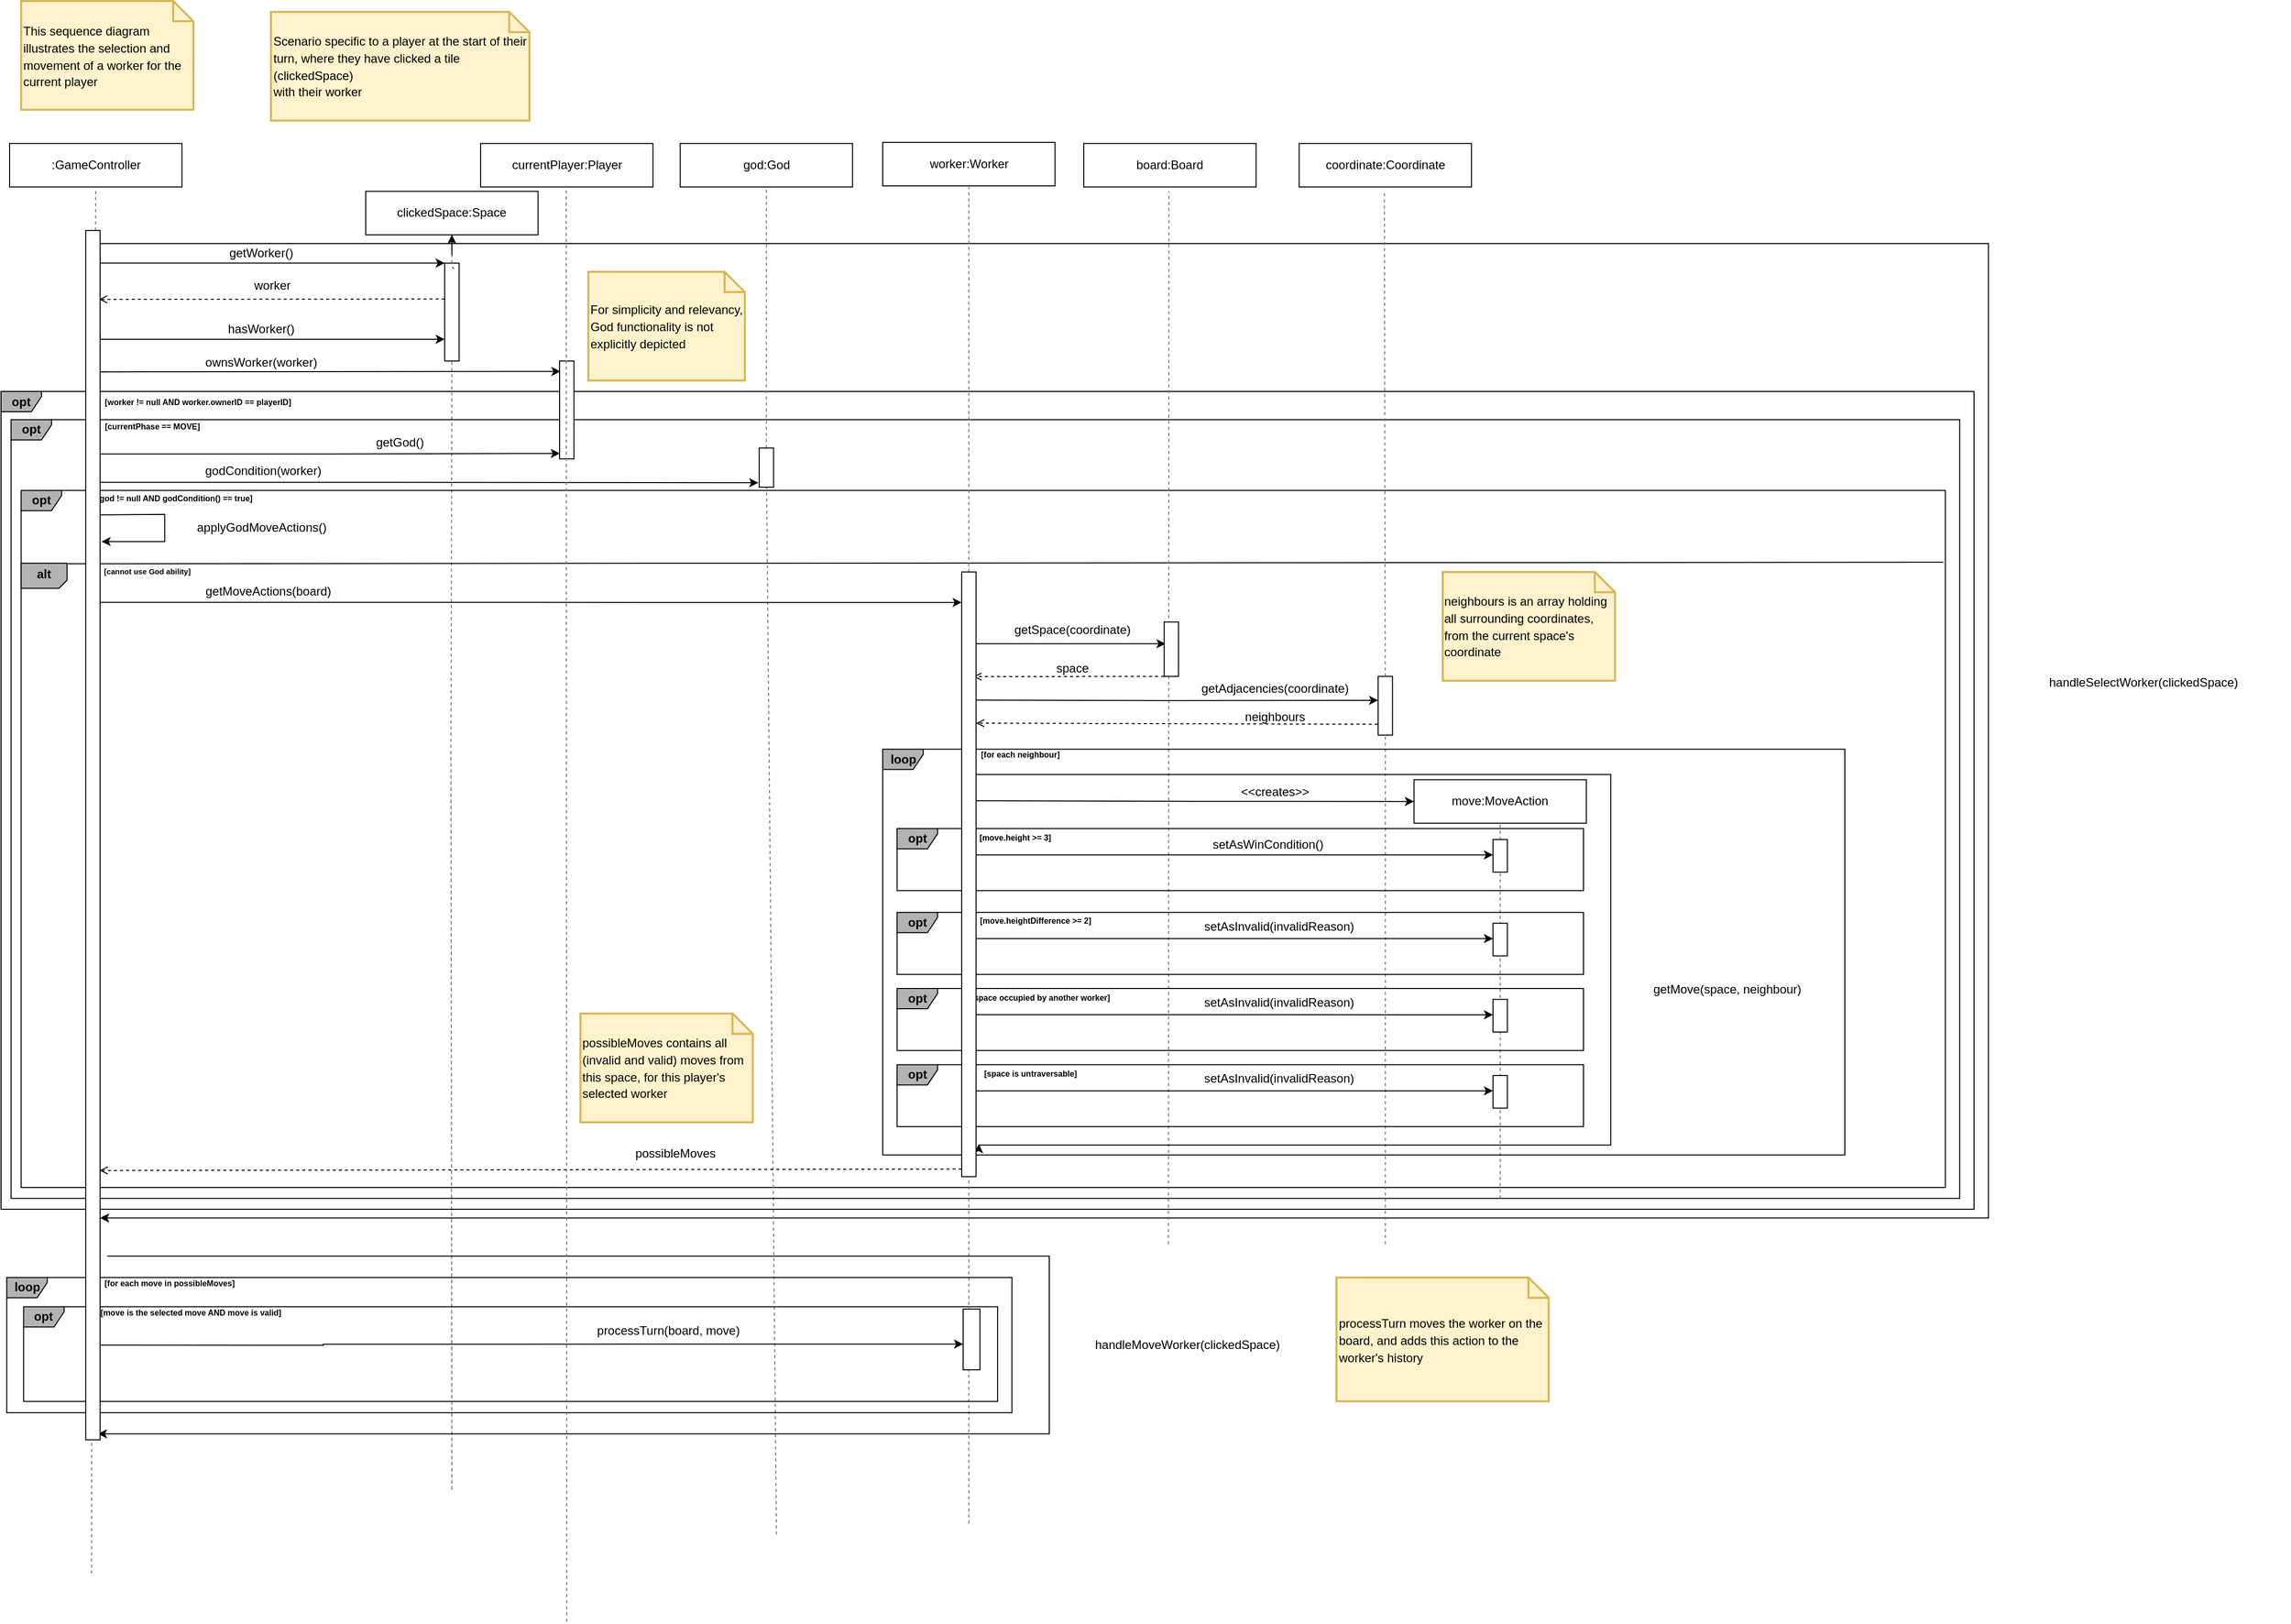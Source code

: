 <mxfile version="26.2.14">
  <diagram name="Page-1" id="LQspmAtrqlDGGT1_LGg3">
    <mxGraphModel dx="2135" dy="1095" grid="1" gridSize="10" guides="1" tooltips="1" connect="1" arrows="1" fold="1" page="1" pageScale="1" pageWidth="2336" pageHeight="1654" math="0" shadow="0">
      <root>
        <mxCell id="0" />
        <mxCell id="1" parent="0" />
        <mxCell id="xt8Yr7XngZ3-LzzTe2ba-19" value="" style="group" vertex="1" connectable="0" parent="1">
          <mxGeometry x="10" y="10" width="2260" height="1600" as="geometry" />
        </mxCell>
        <mxCell id="xt8Yr7XngZ3-LzzTe2ba-1" value="" style="endArrow=none;dashed=1;html=1;rounded=0;entryX=0.5;entryY=1;entryDx=0;entryDy=0;strokeColor=#747474;" edge="1" parent="xt8Yr7XngZ3-LzzTe2ba-19">
          <mxGeometry x="-0.099" width="50" height="50" relative="1" as="geometry">
            <mxPoint x="89.322" y="1552.752" as="sourcePoint" />
            <mxPoint x="90.272" y="1167.248" as="targetPoint" />
            <Array as="points" />
            <mxPoint as="offset" />
          </mxGeometry>
        </mxCell>
        <mxCell id="UcwDaBJQspHg-VW0zMjW-11" value="" style="rounded=0;whiteSpace=wrap;html=1;" parent="xt8Yr7XngZ3-LzzTe2ba-19" vertex="1">
          <mxGeometry x="438.105" y="258.792" width="14.178" height="96.644" as="geometry" />
        </mxCell>
        <mxCell id="UcwDaBJQspHg-VW0zMjW-1" value="&lt;span style=&quot;color: rgb(0, 0, 0); font-size: 12px;&quot;&gt;This sequence diagram illustrates the selection and movement of a worker for the current player&lt;/span&gt;" style="shape=note;strokeWidth=2;fontSize=14;size=20;whiteSpace=wrap;html=1;fillColor=#fff2cc;strokeColor=#d6b656;fontColor=#666600;align=left;" parent="xt8Yr7XngZ3-LzzTe2ba-19" vertex="1">
          <mxGeometry x="19.849" width="170.138" height="107.383" as="geometry" />
        </mxCell>
        <mxCell id="UcwDaBJQspHg-VW0zMjW-2" value=":GameController" style="rounded=0;whiteSpace=wrap;html=1;" parent="xt8Yr7XngZ3-LzzTe2ba-19" vertex="1">
          <mxGeometry x="8.507" y="140.671" width="170.138" height="42.953" as="geometry" />
        </mxCell>
        <mxCell id="UcwDaBJQspHg-VW0zMjW-3" value="`" style="endArrow=none;dashed=1;html=1;rounded=0;entryX=0.5;entryY=1;entryDx=0;entryDy=0;strokeColor=#747474;" parent="xt8Yr7XngZ3-LzzTe2ba-19" target="UcwDaBJQspHg-VW0zMjW-2" edge="1">
          <mxGeometry x="-0.264" y="-10" width="50" height="50" relative="1" as="geometry">
            <mxPoint x="90.74" y="677.584" as="sourcePoint" />
            <mxPoint x="91.449" y="468.188" as="targetPoint" />
            <Array as="points">
              <mxPoint x="90.74" y="1238.121" />
              <mxPoint x="90.74" y="677.584" />
            </Array>
            <mxPoint as="offset" />
          </mxGeometry>
        </mxCell>
        <mxCell id="UcwDaBJQspHg-VW0zMjW-7" value="&lt;span style=&quot;color: rgb(0, 0, 0); font-size: 12px;&quot;&gt;Scenario specific to a player at the start of their turn, where they have clicked a tile (clickedSpace)&lt;/span&gt;&lt;div&gt;&lt;span style=&quot;color: rgb(0, 0, 0); font-size: 12px;&quot;&gt;with their worker&lt;/span&gt;&lt;/div&gt;" style="shape=note;strokeWidth=2;fontSize=14;size=20;whiteSpace=wrap;html=1;fillColor=#fff2cc;strokeColor=#d6b656;fontColor=#666600;align=left;" parent="xt8Yr7XngZ3-LzzTe2ba-19" vertex="1">
          <mxGeometry x="266.55" y="10.738" width="255.207" height="107.383" as="geometry" />
        </mxCell>
        <mxCell id="UcwDaBJQspHg-VW0zMjW-9" value="clickedSpace:Space" style="rounded=0;whiteSpace=wrap;html=1;" parent="xt8Yr7XngZ3-LzzTe2ba-19" vertex="1">
          <mxGeometry x="360.125" y="187.919" width="170.138" height="42.953" as="geometry" />
        </mxCell>
        <mxCell id="UcwDaBJQspHg-VW0zMjW-12" value="`" style="endArrow=none;dashed=1;html=1;rounded=0;strokeColor=#747474;entryX=0.5;entryY=1;entryDx=0;entryDy=0;" parent="xt8Yr7XngZ3-LzzTe2ba-19" source="UcwDaBJQspHg-VW0zMjW-11" target="UcwDaBJQspHg-VW0zMjW-9" edge="1">
          <mxGeometry x="-1" y="-8" width="50" height="50" relative="1" as="geometry">
            <mxPoint x="444.245" y="677.584" as="sourcePoint" />
            <mxPoint x="443.777" y="409.128" as="targetPoint" />
            <Array as="points" />
            <mxPoint x="-7" y="8" as="offset" />
          </mxGeometry>
        </mxCell>
        <mxCell id="UcwDaBJQspHg-VW0zMjW-15" value="" style="endArrow=none;dashed=1;html=1;rounded=0;entryX=0.5;entryY=1;entryDx=0;entryDy=0;strokeColor=#747474;" parent="xt8Yr7XngZ3-LzzTe2ba-19" target="UcwDaBJQspHg-VW0zMjW-11" edge="1">
          <mxGeometry x="-0.099" width="50" height="50" relative="1" as="geometry">
            <mxPoint x="444.245" y="740.94" as="sourcePoint" />
            <mxPoint x="444.245" y="440.268" as="targetPoint" />
            <Array as="points">
              <mxPoint x="445.194" y="1471.141" />
              <mxPoint x="444.245" y="740.94" />
            </Array>
            <mxPoint as="offset" />
          </mxGeometry>
        </mxCell>
        <mxCell id="UcwDaBJQspHg-VW0zMjW-16" value="" style="endArrow=classic;html=1;rounded=0;edgeStyle=orthogonalEdgeStyle;" parent="xt8Yr7XngZ3-LzzTe2ba-19" target="UcwDaBJQspHg-VW0zMjW-4" edge="1">
          <mxGeometry width="50" height="50" relative="1" as="geometry">
            <mxPoint x="89.322" y="411.275" as="sourcePoint" />
            <mxPoint x="-8.507" y="1201.611" as="targetPoint" />
            <Array as="points">
              <mxPoint x="89.322" y="239.463" />
              <mxPoint x="1962.258" y="239.463" />
              <mxPoint x="1962.258" y="1201.611" />
            </Array>
          </mxGeometry>
        </mxCell>
        <mxCell id="UcwDaBJQspHg-VW0zMjW-19" value="&lt;b&gt;opt&lt;/b&gt;" style="shape=umlFrame;whiteSpace=wrap;html=1;pointerEvents=0;recursiveResize=0;container=0;collapsible=0;width=40;height=20;fillColor=#B3B3B3;" parent="xt8Yr7XngZ3-LzzTe2ba-19" vertex="1">
          <mxGeometry y="385.503" width="1948.08" height="807.517" as="geometry" />
        </mxCell>
        <mxCell id="UcwDaBJQspHg-VW0zMjW-32" style="edgeStyle=orthogonalEdgeStyle;rounded=0;orthogonalLoop=1;jettySize=auto;html=1;exitX=1;exitY=0.25;exitDx=0;exitDy=0;entryX=0;entryY=0;entryDx=0;entryDy=0;" parent="xt8Yr7XngZ3-LzzTe2ba-19" edge="1">
          <mxGeometry relative="1" as="geometry">
            <mxPoint x="97.829" y="253.423" as="sourcePoint" />
            <mxPoint x="438.105" y="258.792" as="targetPoint" />
            <Array as="points">
              <mxPoint x="97.829" y="258.792" />
            </Array>
          </mxGeometry>
        </mxCell>
        <mxCell id="UcwDaBJQspHg-VW0zMjW-33" value="getWorker()" style="text;whiteSpace=wrap;html=1;align=center;" parent="xt8Yr7XngZ3-LzzTe2ba-19" vertex="1">
          <mxGeometry x="178.645" y="235.168" width="155.96" height="42.953" as="geometry" />
        </mxCell>
        <mxCell id="UcwDaBJQspHg-VW0zMjW-34" value="" style="edgeStyle=none;orthogonalLoop=1;jettySize=auto;html=1;rounded=0;exitX=0.038;exitY=0.113;exitDx=0;exitDy=0;exitPerimeter=0;entryX=0.966;entryY=0.067;entryDx=0;entryDy=0;entryPerimeter=0;dashed=1;endArrow=open;endFill=0;" parent="xt8Yr7XngZ3-LzzTe2ba-19" edge="1">
          <mxGeometry width="100" relative="1" as="geometry">
            <mxPoint x="438.105" y="294.232" as="sourcePoint" />
            <mxPoint x="96.809" y="294.593" as="targetPoint" />
            <Array as="points" />
          </mxGeometry>
        </mxCell>
        <mxCell id="UcwDaBJQspHg-VW0zMjW-37" value="worker" style="text;whiteSpace=wrap;html=1;align=center;" parent="xt8Yr7XngZ3-LzzTe2ba-19" vertex="1">
          <mxGeometry x="189.987" y="267.383" width="155.96" height="42.953" as="geometry" />
        </mxCell>
        <mxCell id="UcwDaBJQspHg-VW0zMjW-52" style="edgeStyle=orthogonalEdgeStyle;rounded=0;orthogonalLoop=1;jettySize=auto;html=1;exitX=0.5;exitY=1;exitDx=0;exitDy=0;" parent="xt8Yr7XngZ3-LzzTe2ba-19" source="UcwDaBJQspHg-VW0zMjW-9" target="UcwDaBJQspHg-VW0zMjW-9" edge="1">
          <mxGeometry relative="1" as="geometry" />
        </mxCell>
        <mxCell id="UcwDaBJQspHg-VW0zMjW-5" value="" style="group" parent="xt8Yr7XngZ3-LzzTe2ba-19" vertex="1" connectable="0">
          <mxGeometry x="2004.793" y="664.698" width="255.207" height="21.477" as="geometry" />
        </mxCell>
        <mxCell id="UcwDaBJQspHg-VW0zMjW-6" value="handleSelectWorker(clickedSpace)" style="text;html=1;align=center;verticalAlign=middle;whiteSpace=wrap;rounded=0;" parent="UcwDaBJQspHg-VW0zMjW-5" vertex="1">
          <mxGeometry x="-34.028" y="3.221" width="289.235" height="10.738" as="geometry" />
        </mxCell>
        <mxCell id="UcwDaBJQspHg-VW0zMjW-54" style="edgeStyle=orthogonalEdgeStyle;rounded=0;orthogonalLoop=1;jettySize=auto;html=1;exitX=1;exitY=0.25;exitDx=0;exitDy=0;entryX=0;entryY=0;entryDx=0;entryDy=0;" parent="xt8Yr7XngZ3-LzzTe2ba-19" edge="1">
          <mxGeometry relative="1" as="geometry">
            <mxPoint x="97.829" y="328.591" as="sourcePoint" />
            <mxPoint x="438.105" y="333.96" as="targetPoint" />
            <Array as="points">
              <mxPoint x="97.829" y="333.96" />
            </Array>
          </mxGeometry>
        </mxCell>
        <mxCell id="UcwDaBJQspHg-VW0zMjW-55" value="hasWorker()" style="text;whiteSpace=wrap;html=1;align=center;" parent="xt8Yr7XngZ3-LzzTe2ba-19" vertex="1">
          <mxGeometry x="178.645" y="310.336" width="155.96" height="42.953" as="geometry" />
        </mxCell>
        <mxCell id="UcwDaBJQspHg-VW0zMjW-57" value="ownsWorker(worker)" style="text;whiteSpace=wrap;html=1;align=center;" parent="xt8Yr7XngZ3-LzzTe2ba-19" vertex="1">
          <mxGeometry x="178.645" y="342.55" width="155.96" height="42.953" as="geometry" />
        </mxCell>
        <mxCell id="UcwDaBJQspHg-VW0zMjW-59" value="currentPlayer:Player" style="rounded=0;whiteSpace=wrap;html=1;" parent="xt8Yr7XngZ3-LzzTe2ba-19" vertex="1">
          <mxGeometry x="473.551" y="140.671" width="170.138" height="42.953" as="geometry" />
        </mxCell>
        <mxCell id="UcwDaBJQspHg-VW0zMjW-62" value="&lt;b&gt;opt&lt;/b&gt;" style="shape=umlFrame;whiteSpace=wrap;html=1;pointerEvents=0;recursiveResize=0;container=1;collapsible=0;width=40;height=20;fillColor=#B3B3B3;" parent="xt8Yr7XngZ3-LzzTe2ba-19" vertex="1">
          <mxGeometry x="19.849" y="483.221" width="1899.875" height="688.322" as="geometry" />
        </mxCell>
        <mxCell id="UcwDaBJQspHg-VW0zMjW-63" value="&lt;font size=&quot;1&quot; style=&quot;&quot;&gt;&lt;b style=&quot;font-size: 7.5px;&quot;&gt;[cannot use God ability]&lt;/b&gt;&lt;/font&gt;" style="text;html=1;align=center;verticalAlign=middle;resizable=0;points=[];autosize=1;strokeColor=none;fillColor=none;" parent="UcwDaBJQspHg-VW0zMjW-62" vertex="1">
          <mxGeometry x="69.473" y="63.356" width="110" height="30" as="geometry" />
        </mxCell>
        <mxCell id="UcwDaBJQspHg-VW0zMjW-64" value="" style="verticalLabelPosition=bottom;verticalAlign=top;html=1;shape=card;whiteSpace=wrap;size=8;arcSize=12;direction=west;fillColor=#B3B3B3;" parent="UcwDaBJQspHg-VW0zMjW-62" vertex="1">
          <mxGeometry y="71.946" width="45.37" height="24.698" as="geometry" />
        </mxCell>
        <mxCell id="UcwDaBJQspHg-VW0zMjW-65" value="&lt;b&gt;alt&lt;/b&gt;" style="text;html=1;align=center;verticalAlign=middle;whiteSpace=wrap;rounded=0;" parent="UcwDaBJQspHg-VW0zMjW-62" vertex="1">
          <mxGeometry x="-19.849" y="67.114" width="85.069" height="32.215" as="geometry" />
        </mxCell>
        <mxCell id="UcwDaBJQspHg-VW0zMjW-66" value="" style="endArrow=none;html=1;rounded=0;entryX=0.999;entryY=0.103;entryDx=0;entryDy=0;entryPerimeter=0;" parent="UcwDaBJQspHg-VW0zMjW-62" target="UcwDaBJQspHg-VW0zMjW-62" edge="1">
          <mxGeometry width="50" height="50" relative="1" as="geometry">
            <mxPoint x="46.221" y="72.43" as="sourcePoint" />
            <mxPoint x="411.167" y="71.946" as="targetPoint" />
          </mxGeometry>
        </mxCell>
        <mxCell id="UcwDaBJQspHg-VW0zMjW-67" value="&lt;b style=&quot;font-size: 8px;&quot;&gt;[god != null AND godCondition() == true&lt;/b&gt;&lt;b style=&quot;font-size: 8px;&quot;&gt;]&lt;/b&gt;" style="text;html=1;align=center;verticalAlign=middle;resizable=0;points=[];autosize=1;strokeColor=none;fillColor=none;" parent="UcwDaBJQspHg-VW0zMjW-62" vertex="1">
          <mxGeometry x="60.966" y="-8.591" width="180" height="30" as="geometry" />
        </mxCell>
        <mxCell id="UcwDaBJQspHg-VW0zMjW-79" value="&lt;font color=&quot;#000000&quot;&gt;&lt;span style=&quot;font-size: 12px;&quot;&gt;For simplicity and relevancy, God functionality is not explicitly depicted&lt;/span&gt;&lt;/font&gt;" style="shape=note;strokeWidth=2;fontSize=14;size=20;whiteSpace=wrap;html=1;fillColor=#fff2cc;strokeColor=#d6b656;fontColor=#666600;align=left;" parent="xt8Yr7XngZ3-LzzTe2ba-19" vertex="1">
          <mxGeometry x="579.887" y="267.383" width="154.542" height="107.383" as="geometry" />
        </mxCell>
        <mxCell id="UcwDaBJQspHg-VW0zMjW-82" value="god:God" style="rounded=0;whiteSpace=wrap;html=1;" parent="xt8Yr7XngZ3-LzzTe2ba-19" vertex="1">
          <mxGeometry x="670.627" y="140.671" width="170.138" height="42.953" as="geometry" />
        </mxCell>
        <mxCell id="UcwDaBJQspHg-VW0zMjW-83" value="" style="endArrow=none;dashed=1;html=1;rounded=0;strokeColor=#747474;entryX=0.5;entryY=1;entryDx=0;entryDy=0;" parent="xt8Yr7XngZ3-LzzTe2ba-19" source="UcwDaBJQspHg-VW0zMjW-84" target="UcwDaBJQspHg-VW0zMjW-82" edge="1">
          <mxGeometry x="-0.099" width="50" height="50" relative="1" as="geometry">
            <mxPoint x="755.696" y="742.013" as="sourcePoint" />
            <mxPoint x="755.696" y="186.846" as="targetPoint" />
            <Array as="points" />
            <mxPoint as="offset" />
          </mxGeometry>
        </mxCell>
        <mxCell id="UcwDaBJQspHg-VW0zMjW-89" value="" style="endArrow=none;dashed=1;html=1;rounded=0;strokeColor=#747474;" parent="xt8Yr7XngZ3-LzzTe2ba-19" target="UcwDaBJQspHg-VW0zMjW-84" edge="1">
          <mxGeometry x="-0.099" width="50" height="50" relative="1" as="geometry">
            <mxPoint x="765.621" y="1514.094" as="sourcePoint" />
            <mxPoint x="755.696" y="186.846" as="targetPoint" />
            <Array as="points" />
            <mxPoint as="offset" />
          </mxGeometry>
        </mxCell>
        <mxCell id="UcwDaBJQspHg-VW0zMjW-84" value="" style="rounded=0;whiteSpace=wrap;html=1;" parent="xt8Yr7XngZ3-LzzTe2ba-19" vertex="1">
          <mxGeometry x="748.607" y="441.342" width="14.178" height="38.658" as="geometry" />
        </mxCell>
        <mxCell id="UcwDaBJQspHg-VW0zMjW-92" style="edgeStyle=orthogonalEdgeStyle;rounded=0;orthogonalLoop=1;jettySize=auto;html=1;entryX=0.165;entryY=0.12;entryDx=0;entryDy=0;entryPerimeter=0;" parent="xt8Yr7XngZ3-LzzTe2ba-19" edge="1">
          <mxGeometry relative="1" as="geometry">
            <mxPoint x="104.918" y="366.174" as="sourcePoint" />
            <mxPoint x="552.452" y="365.745" as="targetPoint" />
            <Array as="points">
              <mxPoint x="96.412" y="366.174" />
            </Array>
          </mxGeometry>
        </mxCell>
        <mxCell id="UcwDaBJQspHg-VW0zMjW-93" value="" style="group" parent="xt8Yr7XngZ3-LzzTe2ba-19" vertex="1" connectable="0">
          <mxGeometry x="147.453" y="511.141" width="255.207" height="21.477" as="geometry" />
        </mxCell>
        <mxCell id="UcwDaBJQspHg-VW0zMjW-94" value="applyGodMoveActions()" style="text;html=1;align=center;verticalAlign=middle;whiteSpace=wrap;rounded=0;" parent="UcwDaBJQspHg-VW0zMjW-93" vertex="1">
          <mxGeometry x="-34.028" y="3.221" width="289.235" height="10.738" as="geometry" />
        </mxCell>
        <mxCell id="UcwDaBJQspHg-VW0zMjW-51" value="&lt;font style=&quot;&quot;&gt;&lt;b style=&quot;font-size: 8px;&quot;&gt;[worker != null AND worker.&lt;/b&gt;&lt;span style=&quot;font-size: 8px;&quot;&gt;&lt;b&gt;ownerID == playerID&lt;/b&gt;&lt;/span&gt;&lt;b style=&quot;font-size: 8px;&quot;&gt;]&lt;/b&gt;&lt;/font&gt;" style="text;html=1;align=center;verticalAlign=middle;resizable=0;points=[];autosize=1;strokeColor=none;fillColor=none;" parent="xt8Yr7XngZ3-LzzTe2ba-19" vertex="1">
          <mxGeometry x="89.322" y="380.134" width="210" height="30" as="geometry" />
        </mxCell>
        <mxCell id="UcwDaBJQspHg-VW0zMjW-68" value="&lt;b&gt;opt&lt;/b&gt;" style="shape=umlFrame;whiteSpace=wrap;html=1;pointerEvents=0;recursiveResize=0;container=0;collapsible=0;width=40;height=20;fillColor=#B3B3B3;" parent="xt8Yr7XngZ3-LzzTe2ba-19" vertex="1">
          <mxGeometry x="9.925" y="413.423" width="1923.977" height="768.859" as="geometry" />
        </mxCell>
        <mxCell id="UcwDaBJQspHg-VW0zMjW-70" value="&lt;font style=&quot;&quot;&gt;&lt;b style=&quot;font-size: 8px;&quot;&gt;[currentPhase == MOVE&lt;/b&gt;&lt;b style=&quot;font-size: 8px;&quot;&gt;]&lt;/b&gt;&lt;/font&gt;" style="text;html=1;align=center;verticalAlign=middle;resizable=0;points=[];autosize=1;strokeColor=none;fillColor=none;" parent="xt8Yr7XngZ3-LzzTe2ba-19" vertex="1">
          <mxGeometry x="89.322" y="403.758" width="120" height="30" as="geometry" />
        </mxCell>
        <mxCell id="UcwDaBJQspHg-VW0zMjW-77" style="edgeStyle=orthogonalEdgeStyle;rounded=0;orthogonalLoop=1;jettySize=auto;html=1;exitX=1.156;exitY=0.319;exitDx=0;exitDy=0;entryX=0.02;entryY=0.365;entryDx=0;entryDy=0;entryPerimeter=0;exitPerimeter=0;" parent="xt8Yr7XngZ3-LzzTe2ba-19" edge="1">
          <mxGeometry relative="1" as="geometry">
            <mxPoint x="98.623" y="447.291" as="sourcePoint" />
            <mxPoint x="551.814" y="446.682" as="targetPoint" />
            <Array as="points">
              <mxPoint x="326.098" y="447.785" />
            </Array>
          </mxGeometry>
        </mxCell>
        <mxCell id="UcwDaBJQspHg-VW0zMjW-78" value="getGod()" style="text;whiteSpace=wrap;html=1;align=center;" parent="xt8Yr7XngZ3-LzzTe2ba-19" vertex="1">
          <mxGeometry x="316.173" y="422.013" width="155.96" height="42.953" as="geometry" />
        </mxCell>
        <mxCell id="UcwDaBJQspHg-VW0zMjW-80" style="edgeStyle=orthogonalEdgeStyle;rounded=0;orthogonalLoop=1;jettySize=auto;html=1;exitX=1.156;exitY=0.319;exitDx=0;exitDy=0;entryX=0.138;entryY=0.549;entryDx=0;entryDy=0;entryPerimeter=0;exitPerimeter=0;" parent="xt8Yr7XngZ3-LzzTe2ba-19" edge="1">
          <mxGeometry relative="1" as="geometry">
            <mxPoint x="96.412" y="475.211" as="sourcePoint" />
            <mxPoint x="747.728" y="475.619" as="targetPoint" />
            <Array as="points">
              <mxPoint x="323.262" y="475.705" />
            </Array>
          </mxGeometry>
        </mxCell>
        <mxCell id="UcwDaBJQspHg-VW0zMjW-81" value="godCondition(worker)" style="text;whiteSpace=wrap;html=1;align=center;" parent="xt8Yr7XngZ3-LzzTe2ba-19" vertex="1">
          <mxGeometry x="180.687" y="449.933" width="155.96" height="42.953" as="geometry" />
        </mxCell>
        <mxCell id="UcwDaBJQspHg-VW0zMjW-50" value="" style="endArrow=classic;html=1;rounded=0;edgeStyle=orthogonalEdgeStyle;exitX=0.976;exitY=0.372;exitDx=0;exitDy=0;exitPerimeter=0;" parent="xt8Yr7XngZ3-LzzTe2ba-19" edge="1">
          <mxGeometry width="50" height="50" relative="1" as="geometry">
            <mxPoint x="97.489" y="507.404" as="sourcePoint" />
            <mxPoint x="99.247" y="533.691" as="targetPoint" />
            <Array as="points">
              <mxPoint x="99.247" y="507.919" />
              <mxPoint x="161.631" y="506.846" />
              <mxPoint x="161.631" y="533.691" />
            </Array>
          </mxGeometry>
        </mxCell>
        <mxCell id="UcwDaBJQspHg-VW0zMjW-100" value="worker:Worker" style="rounded=0;whiteSpace=wrap;html=1;" parent="xt8Yr7XngZ3-LzzTe2ba-19" vertex="1">
          <mxGeometry x="870.54" y="139.597" width="170.138" height="42.953" as="geometry" />
        </mxCell>
        <mxCell id="UcwDaBJQspHg-VW0zMjW-101" value="" style="endArrow=none;dashed=1;html=1;rounded=0;strokeColor=#747474;" parent="xt8Yr7XngZ3-LzzTe2ba-19" source="UcwDaBJQspHg-VW0zMjW-102" edge="1">
          <mxGeometry x="-0.099" width="50" height="50" relative="1" as="geometry">
            <mxPoint x="955.609" y="1397.047" as="sourcePoint" />
            <mxPoint x="955.609" y="183.624" as="targetPoint" />
            <Array as="points" />
            <mxPoint as="offset" />
          </mxGeometry>
        </mxCell>
        <mxCell id="UcwDaBJQspHg-VW0zMjW-103" style="edgeStyle=orthogonalEdgeStyle;rounded=0;orthogonalLoop=1;jettySize=auto;html=1;" parent="xt8Yr7XngZ3-LzzTe2ba-19" edge="1">
          <mxGeometry relative="1" as="geometry">
            <mxPoint x="96.412" y="597.047" as="sourcePoint" />
            <mxPoint x="948.519" y="593.826" as="targetPoint" />
            <Array as="points">
              <mxPoint x="96.412" y="593.826" />
            </Array>
          </mxGeometry>
        </mxCell>
        <mxCell id="UcwDaBJQspHg-VW0zMjW-104" value="getMoveActions(board)" style="text;whiteSpace=wrap;html=1;align=center;" parent="xt8Yr7XngZ3-LzzTe2ba-19" vertex="1">
          <mxGeometry x="185.734" y="569.128" width="155.96" height="42.953" as="geometry" />
        </mxCell>
        <mxCell id="UcwDaBJQspHg-VW0zMjW-60" value="" style="rounded=0;whiteSpace=wrap;html=1;" parent="xt8Yr7XngZ3-LzzTe2ba-19" vertex="1">
          <mxGeometry x="551.531" y="355.436" width="14.178" height="96.644" as="geometry" />
        </mxCell>
        <mxCell id="UcwDaBJQspHg-VW0zMjW-107" value="board:Board" style="rounded=0;whiteSpace=wrap;html=1;" parent="xt8Yr7XngZ3-LzzTe2ba-19" vertex="1">
          <mxGeometry x="1069.034" y="140.671" width="170.138" height="42.953" as="geometry" />
        </mxCell>
        <mxCell id="UcwDaBJQspHg-VW0zMjW-111" value="" style="edgeStyle=none;orthogonalLoop=1;jettySize=auto;html=1;rounded=0;exitX=0;exitY=0.25;exitDx=0;exitDy=0;entryX=0.966;entryY=0.067;entryDx=0;entryDy=0;entryPerimeter=0;dashed=1;endArrow=open;endFill=0;" parent="xt8Yr7XngZ3-LzzTe2ba-19" edge="1">
          <mxGeometry width="100" relative="1" as="geometry">
            <mxPoint x="948.519" y="1153.289" as="sourcePoint" />
            <mxPoint x="97.319" y="1154.728" as="targetPoint" />
            <Array as="points" />
          </mxGeometry>
        </mxCell>
        <mxCell id="UcwDaBJQspHg-VW0zMjW-112" value="possibleMoves" style="text;whiteSpace=wrap;html=1;align=center;" parent="xt8Yr7XngZ3-LzzTe2ba-19" vertex="1">
          <mxGeometry x="588.394" y="1124.295" width="155.96" height="42.953" as="geometry" />
        </mxCell>
        <mxCell id="UcwDaBJQspHg-VW0zMjW-115" value="" style="endArrow=none;dashed=1;html=1;rounded=0;strokeColor=#747474;" parent="xt8Yr7XngZ3-LzzTe2ba-19" edge="1">
          <mxGeometry x="-0.099" width="50" height="50" relative="1" as="geometry">
            <mxPoint x="1152.685" y="1227.383" as="sourcePoint" />
            <mxPoint x="1153.153" y="187.919" as="targetPoint" />
            <Array as="points" />
            <mxPoint as="offset" />
          </mxGeometry>
        </mxCell>
        <mxCell id="UcwDaBJQspHg-VW0zMjW-116" style="edgeStyle=orthogonalEdgeStyle;rounded=0;orthogonalLoop=1;jettySize=auto;html=1;" parent="xt8Yr7XngZ3-LzzTe2ba-19" edge="1">
          <mxGeometry relative="1" as="geometry">
            <mxPoint x="969.787" y="634.631" as="sourcePoint" />
            <mxPoint x="1149.849" y="634.631" as="targetPoint" />
            <Array as="points">
              <mxPoint x="961.28" y="634.631" />
            </Array>
          </mxGeometry>
        </mxCell>
        <mxCell id="UcwDaBJQspHg-VW0zMjW-114" value="" style="rounded=0;whiteSpace=wrap;html=1;" parent="xt8Yr7XngZ3-LzzTe2ba-19" vertex="1">
          <mxGeometry x="1148.432" y="613.154" width="14.178" height="53.691" as="geometry" />
        </mxCell>
        <mxCell id="UcwDaBJQspHg-VW0zMjW-117" value="getSpace(coordinate)" style="text;whiteSpace=wrap;html=1;align=center;" parent="xt8Yr7XngZ3-LzzTe2ba-19" vertex="1">
          <mxGeometry x="979.711" y="606.711" width="155.96" height="42.953" as="geometry" />
        </mxCell>
        <mxCell id="UcwDaBJQspHg-VW0zMjW-118" value="" style="edgeStyle=none;orthogonalLoop=1;jettySize=auto;html=1;rounded=0;dashed=1;endArrow=open;endFill=0;exitX=0;exitY=1;exitDx=0;exitDy=0;entryX=0.814;entryY=0.173;entryDx=0;entryDy=0;entryPerimeter=0;" parent="xt8Yr7XngZ3-LzzTe2ba-19" source="UcwDaBJQspHg-VW0zMjW-114" target="UcwDaBJQspHg-VW0zMjW-102" edge="1">
          <mxGeometry width="100" relative="1" as="geometry">
            <mxPoint x="1139.925" y="659.329" as="sourcePoint" />
            <mxPoint x="969.787" y="666.846" as="targetPoint" />
            <Array as="points" />
          </mxGeometry>
        </mxCell>
        <mxCell id="UcwDaBJQspHg-VW0zMjW-119" value="space" style="text;whiteSpace=wrap;html=1;align=center;" parent="xt8Yr7XngZ3-LzzTe2ba-19" vertex="1">
          <mxGeometry x="979.711" y="645.369" width="155.96" height="42.953" as="geometry" />
        </mxCell>
        <mxCell id="UcwDaBJQspHg-VW0zMjW-122" value="getAdjacencies(coordinate)" style="text;whiteSpace=wrap;html=1;align=center;" parent="xt8Yr7XngZ3-LzzTe2ba-19" vertex="1">
          <mxGeometry x="1179.624" y="664.698" width="155.96" height="42.953" as="geometry" />
        </mxCell>
        <mxCell id="UcwDaBJQspHg-VW0zMjW-123" value="" style="edgeStyle=none;orthogonalLoop=1;jettySize=auto;html=1;rounded=0;dashed=1;endArrow=open;endFill=0;exitX=0.4;exitY=0.815;exitDx=0;exitDy=0;exitPerimeter=0;entryX=1;entryY=0.25;entryDx=0;entryDy=0;" parent="xt8Yr7XngZ3-LzzTe2ba-19" source="UcwDaBJQspHg-VW0zMjW-127" target="UcwDaBJQspHg-VW0zMjW-102" edge="1">
          <mxGeometry width="100" relative="1" as="geometry">
            <mxPoint x="1352.597" y="720.537" as="sourcePoint" />
            <mxPoint x="998.143" y="742.013" as="targetPoint" />
            <Array as="points" />
          </mxGeometry>
        </mxCell>
        <mxCell id="UcwDaBJQspHg-VW0zMjW-124" value="neighbours" style="text;whiteSpace=wrap;html=1;align=center;" parent="xt8Yr7XngZ3-LzzTe2ba-19" vertex="1">
          <mxGeometry x="1179.624" y="692.617" width="155.96" height="42.953" as="geometry" />
        </mxCell>
        <mxCell id="UcwDaBJQspHg-VW0zMjW-125" value="coordinate:Coordinate" style="rounded=0;whiteSpace=wrap;html=1;" parent="xt8Yr7XngZ3-LzzTe2ba-19" vertex="1">
          <mxGeometry x="1281.706" y="140.671" width="170.138" height="42.953" as="geometry" />
        </mxCell>
        <mxCell id="UcwDaBJQspHg-VW0zMjW-126" value="" style="endArrow=none;dashed=1;html=1;rounded=0;strokeColor=#747474;" parent="xt8Yr7XngZ3-LzzTe2ba-19" source="UcwDaBJQspHg-VW0zMjW-127" edge="1">
          <mxGeometry x="-0.099" width="50" height="50" relative="1" as="geometry">
            <mxPoint x="1365.825" y="821.477" as="sourcePoint" />
            <mxPoint x="1365.825" y="187.919" as="targetPoint" />
            <Array as="points" />
            <mxPoint as="offset" />
          </mxGeometry>
        </mxCell>
        <mxCell id="UcwDaBJQspHg-VW0zMjW-128" value="&lt;font color=&quot;#000000&quot;&gt;&lt;span style=&quot;font-size: 12px;&quot;&gt;neighbours is an array holding all surrounding coordinates, from the current space&#39;s coordinate&lt;/span&gt;&lt;/font&gt;" style="shape=note;strokeWidth=2;fontSize=14;size=20;whiteSpace=wrap;html=1;fillColor=#fff2cc;strokeColor=#d6b656;fontColor=#666600;align=left;" parent="xt8Yr7XngZ3-LzzTe2ba-19" vertex="1">
          <mxGeometry x="1423.488" y="563.758" width="170.138" height="107.383" as="geometry" />
        </mxCell>
        <mxCell id="UcwDaBJQspHg-VW0zMjW-129" value="move:MoveAction" style="rounded=0;whiteSpace=wrap;html=1;" parent="xt8Yr7XngZ3-LzzTe2ba-19" vertex="1">
          <mxGeometry x="1395.132" y="768.859" width="170.138" height="42.953" as="geometry" />
        </mxCell>
        <mxCell id="UcwDaBJQspHg-VW0zMjW-136" value="" style="endArrow=none;dashed=1;html=1;rounded=0;strokeColor=#747474;" parent="xt8Yr7XngZ3-LzzTe2ba-19" target="UcwDaBJQspHg-VW0zMjW-127" edge="1">
          <mxGeometry x="-0.099" width="50" height="50" relative="1" as="geometry">
            <mxPoint x="1366.775" y="1227.383" as="sourcePoint" />
            <mxPoint x="1365.825" y="187.919" as="targetPoint" />
            <Array as="points" />
            <mxPoint as="offset" />
          </mxGeometry>
        </mxCell>
        <mxCell id="UcwDaBJQspHg-VW0zMjW-130" value="" style="endArrow=none;dashed=1;html=1;rounded=0;strokeColor=#747474;entryX=0.5;entryY=1;entryDx=0;entryDy=0;" parent="xt8Yr7XngZ3-LzzTe2ba-19" target="UcwDaBJQspHg-VW0zMjW-129" edge="1">
          <mxGeometry x="-0.099" width="50" height="50" relative="1" as="geometry">
            <mxPoint x="1480.201" y="1182.282" as="sourcePoint" />
            <mxPoint x="1563.852" y="796.779" as="targetPoint" />
            <Array as="points" />
            <mxPoint as="offset" />
          </mxGeometry>
        </mxCell>
        <mxCell id="UcwDaBJQspHg-VW0zMjW-127" value="" style="rounded=0;whiteSpace=wrap;html=1;" parent="xt8Yr7XngZ3-LzzTe2ba-19" vertex="1">
          <mxGeometry x="1359.686" y="666.846" width="14.178" height="57.987" as="geometry" />
        </mxCell>
        <mxCell id="UcwDaBJQspHg-VW0zMjW-138" style="edgeStyle=orthogonalEdgeStyle;rounded=0;orthogonalLoop=1;jettySize=auto;html=1;exitX=0.926;exitY=0.278;exitDx=0;exitDy=0;exitPerimeter=0;entryX=0;entryY=0.5;entryDx=0;entryDy=0;" parent="xt8Yr7XngZ3-LzzTe2ba-19" edge="1">
          <mxGeometry relative="1" as="geometry">
            <mxPoint x="962.698" y="690.255" as="sourcePoint" />
            <mxPoint x="1359.686" y="690.47" as="targetPoint" />
            <Array as="points" />
          </mxGeometry>
        </mxCell>
        <mxCell id="UcwDaBJQspHg-VW0zMjW-141" style="edgeStyle=orthogonalEdgeStyle;rounded=0;orthogonalLoop=1;jettySize=auto;html=1;exitX=0.926;exitY=0.278;exitDx=0;exitDy=0;exitPerimeter=0;entryX=0;entryY=0.5;entryDx=0;entryDy=0;" parent="xt8Yr7XngZ3-LzzTe2ba-19" target="UcwDaBJQspHg-VW0zMjW-129" edge="1">
          <mxGeometry relative="1" as="geometry">
            <mxPoint x="962.698" y="789.659" as="sourcePoint" />
            <mxPoint x="1359.686" y="789.874" as="targetPoint" />
            <Array as="points" />
          </mxGeometry>
        </mxCell>
        <mxCell id="UcwDaBJQspHg-VW0zMjW-142" value="&amp;lt;&amp;lt;creates&amp;gt;&amp;gt;" style="text;whiteSpace=wrap;html=1;align=center;" parent="xt8Yr7XngZ3-LzzTe2ba-19" vertex="1">
          <mxGeometry x="1179.624" y="766.711" width="155.96" height="42.953" as="geometry" />
        </mxCell>
        <mxCell id="UcwDaBJQspHg-VW0zMjW-169" value="&lt;b&gt;loop&lt;/b&gt;" style="shape=umlFrame;whiteSpace=wrap;html=1;pointerEvents=0;recursiveResize=0;container=1;collapsible=0;width=40;height=20;fillColor=#B3B3B3;" parent="xt8Yr7XngZ3-LzzTe2ba-19" vertex="1">
          <mxGeometry x="870.54" y="738.792" width="949.937" height="400.537" as="geometry" />
        </mxCell>
        <mxCell id="UcwDaBJQspHg-VW0zMjW-170" value="&lt;font style=&quot;font-size: 8px;&quot;&gt;&lt;b&gt;[for each neighbour]&lt;/b&gt;&lt;/font&gt;" style="text;html=1;align=center;verticalAlign=middle;resizable=0;points=[];autosize=1;strokeColor=none;fillColor=none;" parent="UcwDaBJQspHg-VW0zMjW-169" vertex="1">
          <mxGeometry x="85.069" y="-10.738" width="100" height="30" as="geometry" />
        </mxCell>
        <mxCell id="UcwDaBJQspHg-VW0zMjW-182" value="&lt;b&gt;opt&lt;/b&gt;" style="shape=umlFrame;whiteSpace=wrap;html=1;pointerEvents=0;recursiveResize=0;container=0;collapsible=0;width=40;height=20;fillColor=#B3B3B3;" parent="UcwDaBJQspHg-VW0zMjW-169" vertex="1">
          <mxGeometry x="14.178" y="78.389" width="677.716" height="61.208" as="geometry" />
        </mxCell>
        <mxCell id="UcwDaBJQspHg-VW0zMjW-185" value="&lt;span style=&quot;font-size: 8px;&quot;&gt;&lt;b&gt;[move.height &amp;gt;= 3]&lt;/b&gt;&lt;/span&gt;" style="text;html=1;align=center;verticalAlign=middle;resizable=0;points=[];autosize=1;strokeColor=none;fillColor=none;" parent="UcwDaBJQspHg-VW0zMjW-169" vertex="1">
          <mxGeometry x="85.069" y="70.872" width="90" height="30" as="geometry" />
        </mxCell>
        <mxCell id="UcwDaBJQspHg-VW0zMjW-186" value="" style="rounded=0;whiteSpace=wrap;html=1;" parent="UcwDaBJQspHg-VW0zMjW-169" vertex="1">
          <mxGeometry x="602.572" y="89.128" width="14.178" height="32.215" as="geometry" />
        </mxCell>
        <mxCell id="UcwDaBJQspHg-VW0zMjW-189" style="edgeStyle=orthogonalEdgeStyle;rounded=0;orthogonalLoop=1;jettySize=auto;html=1;exitX=0.926;exitY=0.278;exitDx=0;exitDy=0;exitPerimeter=0;entryX=0;entryY=0.75;entryDx=0;entryDy=0;" parent="UcwDaBJQspHg-VW0zMjW-169" edge="1">
          <mxGeometry relative="1" as="geometry">
            <mxPoint x="85.069" y="103.087" as="sourcePoint" />
            <mxPoint x="602.572" y="104.301" as="targetPoint" />
            <Array as="points">
              <mxPoint x="85.069" y="104.161" />
            </Array>
          </mxGeometry>
        </mxCell>
        <mxCell id="UcwDaBJQspHg-VW0zMjW-190" value="setAsWinCondition()" style="text;whiteSpace=wrap;html=1;align=center;" parent="UcwDaBJQspHg-VW0zMjW-169" vertex="1">
          <mxGeometry x="301.995" y="80.537" width="155.96" height="42.953" as="geometry" />
        </mxCell>
        <mxCell id="UcwDaBJQspHg-VW0zMjW-191" value="&lt;b&gt;opt&lt;/b&gt;" style="shape=umlFrame;whiteSpace=wrap;html=1;pointerEvents=0;recursiveResize=0;container=0;collapsible=0;width=40;height=20;fillColor=#B3B3B3;" parent="UcwDaBJQspHg-VW0zMjW-169" vertex="1">
          <mxGeometry x="14.178" y="161.074" width="677.716" height="61.208" as="geometry" />
        </mxCell>
        <mxCell id="UcwDaBJQspHg-VW0zMjW-192" value="&lt;span style=&quot;font-size: 8px;&quot;&gt;&lt;b&gt;[move.heightDifference &amp;gt;= 2]&lt;/b&gt;&lt;/span&gt;" style="text;html=1;align=center;verticalAlign=middle;resizable=0;points=[];autosize=1;strokeColor=none;fillColor=none;" parent="UcwDaBJQspHg-VW0zMjW-169" vertex="1">
          <mxGeometry x="85.069" y="153.557" width="130" height="30" as="geometry" />
        </mxCell>
        <mxCell id="UcwDaBJQspHg-VW0zMjW-193" value="" style="rounded=0;whiteSpace=wrap;html=1;" parent="UcwDaBJQspHg-VW0zMjW-169" vertex="1">
          <mxGeometry x="602.572" y="171.812" width="14.178" height="32.215" as="geometry" />
        </mxCell>
        <mxCell id="UcwDaBJQspHg-VW0zMjW-194" style="edgeStyle=orthogonalEdgeStyle;rounded=0;orthogonalLoop=1;jettySize=auto;html=1;exitX=0.926;exitY=0.278;exitDx=0;exitDy=0;exitPerimeter=0;entryX=0;entryY=0.75;entryDx=0;entryDy=0;" parent="UcwDaBJQspHg-VW0zMjW-169" edge="1">
          <mxGeometry relative="1" as="geometry">
            <mxPoint x="85.069" y="185.772" as="sourcePoint" />
            <mxPoint x="602.572" y="186.985" as="targetPoint" />
            <Array as="points">
              <mxPoint x="85.069" y="186.846" />
            </Array>
          </mxGeometry>
        </mxCell>
        <mxCell id="UcwDaBJQspHg-VW0zMjW-196" value="setAsInvalid(invalidReason)" style="text;whiteSpace=wrap;html=1;align=center;" parent="UcwDaBJQspHg-VW0zMjW-169" vertex="1">
          <mxGeometry x="313.338" y="161.074" width="155.96" height="42.953" as="geometry" />
        </mxCell>
        <mxCell id="UcwDaBJQspHg-VW0zMjW-202" value="&lt;b&gt;opt&lt;/b&gt;" style="shape=umlFrame;whiteSpace=wrap;html=1;pointerEvents=0;recursiveResize=0;container=0;collapsible=0;width=40;height=20;fillColor=#B3B3B3;" parent="UcwDaBJQspHg-VW0zMjW-169" vertex="1">
          <mxGeometry x="14.178" y="236.242" width="677.716" height="61.208" as="geometry" />
        </mxCell>
        <mxCell id="UcwDaBJQspHg-VW0zMjW-203" value="&lt;span style=&quot;font-size: 8px;&quot;&gt;&lt;b&gt;[space occupied by another worker]&lt;/b&gt;&lt;/span&gt;" style="text;html=1;align=center;verticalAlign=middle;resizable=0;points=[];autosize=1;strokeColor=none;fillColor=none;" parent="UcwDaBJQspHg-VW0zMjW-169" vertex="1">
          <mxGeometry x="75.144" y="228.725" width="160" height="30" as="geometry" />
        </mxCell>
        <mxCell id="UcwDaBJQspHg-VW0zMjW-204" value="" style="rounded=0;whiteSpace=wrap;html=1;" parent="UcwDaBJQspHg-VW0zMjW-169" vertex="1">
          <mxGeometry x="602.572" y="246.98" width="14.178" height="32.215" as="geometry" />
        </mxCell>
        <mxCell id="UcwDaBJQspHg-VW0zMjW-205" style="edgeStyle=orthogonalEdgeStyle;rounded=0;orthogonalLoop=1;jettySize=auto;html=1;exitX=0.926;exitY=0.278;exitDx=0;exitDy=0;exitPerimeter=0;entryX=0;entryY=0.75;entryDx=0;entryDy=0;" parent="UcwDaBJQspHg-VW0zMjW-169" edge="1">
          <mxGeometry relative="1" as="geometry">
            <mxPoint x="85.069" y="260.94" as="sourcePoint" />
            <mxPoint x="602.572" y="262.153" as="targetPoint" />
            <Array as="points">
              <mxPoint x="85.069" y="262.013" />
            </Array>
          </mxGeometry>
        </mxCell>
        <mxCell id="UcwDaBJQspHg-VW0zMjW-206" value="setAsInvalid(invalidReason)" style="text;whiteSpace=wrap;html=1;align=center;" parent="UcwDaBJQspHg-VW0zMjW-169" vertex="1">
          <mxGeometry x="313.338" y="236.242" width="155.96" height="42.953" as="geometry" />
        </mxCell>
        <mxCell id="UcwDaBJQspHg-VW0zMjW-207" value="&lt;b&gt;opt&lt;/b&gt;" style="shape=umlFrame;whiteSpace=wrap;html=1;pointerEvents=0;recursiveResize=0;container=0;collapsible=0;width=40;height=20;fillColor=#B3B3B3;" parent="UcwDaBJQspHg-VW0zMjW-169" vertex="1">
          <mxGeometry x="14.178" y="311.409" width="677.716" height="61.208" as="geometry" />
        </mxCell>
        <mxCell id="UcwDaBJQspHg-VW0zMjW-208" value="&lt;span style=&quot;font-size: 8px;&quot;&gt;&lt;b&gt;[space is untraversable]&lt;/b&gt;&lt;/span&gt;" style="text;html=1;align=center;verticalAlign=middle;resizable=0;points=[];autosize=1;strokeColor=none;fillColor=none;" parent="UcwDaBJQspHg-VW0zMjW-169" vertex="1">
          <mxGeometry x="85.069" y="303.893" width="120" height="30" as="geometry" />
        </mxCell>
        <mxCell id="UcwDaBJQspHg-VW0zMjW-209" value="" style="rounded=0;whiteSpace=wrap;html=1;" parent="UcwDaBJQspHg-VW0zMjW-169" vertex="1">
          <mxGeometry x="602.572" y="322.148" width="14.178" height="32.215" as="geometry" />
        </mxCell>
        <mxCell id="UcwDaBJQspHg-VW0zMjW-210" style="edgeStyle=orthogonalEdgeStyle;rounded=0;orthogonalLoop=1;jettySize=auto;html=1;exitX=0.926;exitY=0.278;exitDx=0;exitDy=0;exitPerimeter=0;entryX=0;entryY=0.75;entryDx=0;entryDy=0;" parent="UcwDaBJQspHg-VW0zMjW-169" edge="1">
          <mxGeometry relative="1" as="geometry">
            <mxPoint x="85.069" y="336.107" as="sourcePoint" />
            <mxPoint x="602.572" y="337.321" as="targetPoint" />
            <Array as="points">
              <mxPoint x="85.069" y="337.181" />
            </Array>
          </mxGeometry>
        </mxCell>
        <mxCell id="UcwDaBJQspHg-VW0zMjW-211" value="setAsInvalid(invalidReason)" style="text;whiteSpace=wrap;html=1;align=center;" parent="UcwDaBJQspHg-VW0zMjW-169" vertex="1">
          <mxGeometry x="313.338" y="311.409" width="155.96" height="42.953" as="geometry" />
        </mxCell>
        <mxCell id="UcwDaBJQspHg-VW0zMjW-176" value="" style="group" parent="UcwDaBJQspHg-VW0zMjW-169" vertex="1" connectable="0">
          <mxGeometry x="723.087" y="228.725" width="255.207" height="21.477" as="geometry" />
        </mxCell>
        <mxCell id="UcwDaBJQspHg-VW0zMjW-177" value="getMove(space, neighbour)" style="text;html=1;align=center;verticalAlign=middle;whiteSpace=wrap;rounded=0;" parent="UcwDaBJQspHg-VW0zMjW-176" vertex="1">
          <mxGeometry x="-34.028" y="3.221" width="289.235" height="10.738" as="geometry" />
        </mxCell>
        <mxCell id="UcwDaBJQspHg-VW0zMjW-178" value="" style="endArrow=classic;html=1;rounded=0;edgeStyle=orthogonalEdgeStyle;exitX=0.037;exitY=1.108;exitDx=0;exitDy=0;exitPerimeter=0;" parent="xt8Yr7XngZ3-LzzTe2ba-19" edge="1">
          <mxGeometry width="50" height="50" relative="1" as="geometry">
            <mxPoint x="956.601" y="763.748" as="sourcePoint" />
            <mxPoint x="965.533" y="1128.591" as="targetPoint" />
            <Array as="points">
              <mxPoint x="1589.373" y="763.49" />
              <mxPoint x="1589.373" y="1129.664" />
            </Array>
          </mxGeometry>
        </mxCell>
        <mxCell id="UcwDaBJQspHg-VW0zMjW-217" value="" style="endArrow=none;dashed=1;html=1;rounded=0;strokeColor=#747474;" parent="xt8Yr7XngZ3-LzzTe2ba-19" target="UcwDaBJQspHg-VW0zMjW-102" edge="1">
          <mxGeometry x="-0.099" width="50" height="50" relative="1" as="geometry">
            <mxPoint x="955.609" y="1503.356" as="sourcePoint" />
            <mxPoint x="955.609" y="183.624" as="targetPoint" />
            <Array as="points" />
            <mxPoint as="offset" />
          </mxGeometry>
        </mxCell>
        <mxCell id="UcwDaBJQspHg-VW0zMjW-102" value="" style="rounded=0;whiteSpace=wrap;html=1;" parent="xt8Yr7XngZ3-LzzTe2ba-19" vertex="1">
          <mxGeometry x="948.519" y="563.758" width="14.178" height="597.047" as="geometry" />
        </mxCell>
        <mxCell id="UcwDaBJQspHg-VW0zMjW-219" value="&lt;font color=&quot;#000000&quot;&gt;&lt;span style=&quot;font-size: 12px;&quot;&gt;possibleMoves contains all (invalid and valid) moves from this space, for this player&#39;s selected worker&lt;/span&gt;&lt;/font&gt;" style="shape=note;strokeWidth=2;fontSize=14;size=20;whiteSpace=wrap;html=1;fillColor=#fff2cc;strokeColor=#d6b656;fontColor=#666600;align=left;" parent="xt8Yr7XngZ3-LzzTe2ba-19" vertex="1">
          <mxGeometry x="572.089" y="999.732" width="170.138" height="107.383" as="geometry" />
        </mxCell>
        <mxCell id="xt8Yr7XngZ3-LzzTe2ba-2" value="" style="group" vertex="1" connectable="0" parent="xt8Yr7XngZ3-LzzTe2ba-19">
          <mxGeometry x="5.671" y="1238.121" width="1508.246" height="175.713" as="geometry" />
        </mxCell>
        <mxCell id="xt8Yr7XngZ3-LzzTe2ba-3" value="handleMoveWorker(clickedSpace)" style="text;html=1;align=center;verticalAlign=middle;whiteSpace=wrap;rounded=0;" vertex="1" parent="xt8Yr7XngZ3-LzzTe2ba-2">
          <mxGeometry x="996.729" y="83.408" width="339.239" height="11.121" as="geometry" />
        </mxCell>
        <mxCell id="xt8Yr7XngZ3-LzzTe2ba-4" value="" style="endArrow=classic;html=1;rounded=0;edgeStyle=orthogonalEdgeStyle;entryX=0.847;entryY=0.995;entryDx=0;entryDy=0;entryPerimeter=0;" edge="1" parent="xt8Yr7XngZ3-LzzTe2ba-2" target="UcwDaBJQspHg-VW0zMjW-4">
          <mxGeometry width="50" height="50" relative="1" as="geometry">
            <mxPoint x="99.247" y="1.074" as="sourcePoint" />
            <mxPoint x="101.838" y="175.713" as="targetPoint" />
            <Array as="points">
              <mxPoint x="1029.335" y="1.074" />
              <mxPoint x="1029.335" y="176.107" />
            </Array>
          </mxGeometry>
        </mxCell>
        <mxCell id="xt8Yr7XngZ3-LzzTe2ba-5" value="&lt;b&gt;loop&lt;/b&gt;" style="shape=umlFrame;whiteSpace=wrap;html=1;pointerEvents=0;recursiveResize=0;container=1;collapsible=0;width=40;height=20;fillColor=#B3B3B3;" vertex="1" parent="xt8Yr7XngZ3-LzzTe2ba-2">
          <mxGeometry y="22.239" width="992.472" height="133.455" as="geometry" />
        </mxCell>
        <mxCell id="xt8Yr7XngZ3-LzzTe2ba-7" value="&lt;b&gt;opt&lt;/b&gt;" style="shape=umlFrame;whiteSpace=wrap;html=1;pointerEvents=0;recursiveResize=0;container=0;collapsible=0;width=40;height=20;fillColor=#B3B3B3;" vertex="1" parent="xt8Yr7XngZ3-LzzTe2ba-5">
          <mxGeometry x="16.631" y="28.918" width="961.663" height="93.412" as="geometry" />
        </mxCell>
        <mxCell id="xt8Yr7XngZ3-LzzTe2ba-8" value="&lt;span style=&quot;font-size: 8px;&quot;&gt;&lt;b&gt;[move is the selected move AND move is valid]&lt;/b&gt;&lt;/span&gt;" style="text;html=1;align=center;verticalAlign=middle;resizable=0;points=[];autosize=1;strokeColor=none;fillColor=none;" vertex="1" parent="xt8Yr7XngZ3-LzzTe2ba-5">
          <mxGeometry x="81.345" y="18.906" width="200" height="30" as="geometry" />
        </mxCell>
        <mxCell id="xt8Yr7XngZ3-LzzTe2ba-16" style="edgeStyle=orthogonalEdgeStyle;rounded=0;orthogonalLoop=1;jettySize=auto;html=1;exitX=1.156;exitY=0.319;exitDx=0;exitDy=0;exitPerimeter=0;" edge="1" parent="xt8Yr7XngZ3-LzzTe2ba-2">
          <mxGeometry relative="1" as="geometry">
            <mxPoint x="85.069" y="89.063" as="sourcePoint" />
            <mxPoint x="944.266" y="88.054" as="targetPoint" />
            <Array as="points">
              <mxPoint x="312.544" y="89.557" />
            </Array>
          </mxGeometry>
        </mxCell>
        <mxCell id="xt8Yr7XngZ3-LzzTe2ba-13" value="&lt;font color=&quot;#000000&quot;&gt;&lt;span style=&quot;font-size: 12px;&quot;&gt;processTurn moves the worker on the board, and adds this action to the worker&#39;s history&lt;/span&gt;&lt;/font&gt;" style="shape=note;strokeWidth=2;fontSize=14;size=20;whiteSpace=wrap;html=1;fillColor=#fff2cc;strokeColor=#d6b656;fontColor=#666600;align=left;" vertex="1" parent="xt8Yr7XngZ3-LzzTe2ba-2">
          <mxGeometry x="1312.894" y="22.234" width="209.53" height="122.332" as="geometry" />
        </mxCell>
        <mxCell id="xt8Yr7XngZ3-LzzTe2ba-15" value="" style="rounded=0;whiteSpace=wrap;html=1;" vertex="1" parent="xt8Yr7XngZ3-LzzTe2ba-2">
          <mxGeometry x="944.262" y="53.37" width="16.629" height="60.054" as="geometry" />
        </mxCell>
        <mxCell id="xt8Yr7XngZ3-LzzTe2ba-10" value="processTurn(board, move)" style="text;whiteSpace=wrap;html=1;align=center;" vertex="1" parent="xt8Yr7XngZ3-LzzTe2ba-2">
          <mxGeometry x="506.162" y="61.154" width="294.34" height="44.484" as="geometry" />
        </mxCell>
        <mxCell id="UcwDaBJQspHg-VW0zMjW-4" value="" style="rounded=0;whiteSpace=wrap;html=1;" parent="xt8Yr7XngZ3-LzzTe2ba-19" vertex="1">
          <mxGeometry x="83.651" y="226.577" width="14.178" height="1194.094" as="geometry" />
        </mxCell>
        <mxCell id="xt8Yr7XngZ3-LzzTe2ba-17" value="" style="endArrow=none;dashed=1;html=1;rounded=0;strokeColor=#747474;entryX=0.5;entryY=1;entryDx=0;entryDy=0;" edge="1" parent="xt8Yr7XngZ3-LzzTe2ba-19">
          <mxGeometry x="-0.099" width="50" height="50" relative="1" as="geometry">
            <mxPoint x="558.62" y="1600" as="sourcePoint" />
            <mxPoint x="558.01" y="182.55" as="targetPoint" />
            <Array as="points" />
            <mxPoint as="offset" />
          </mxGeometry>
        </mxCell>
        <mxCell id="xt8Yr7XngZ3-LzzTe2ba-6" value="&lt;font style=&quot;font-size: 8px;&quot;&gt;&lt;b&gt;[for each move in possibleMoves]&lt;/b&gt;&lt;/font&gt;" style="text;html=1;align=center;verticalAlign=middle;resizable=0;points=[];autosize=1;strokeColor=none;fillColor=none;" vertex="1" parent="xt8Yr7XngZ3-LzzTe2ba-19">
          <mxGeometry x="91.024" y="1250.351" width="150" height="30" as="geometry" />
        </mxCell>
      </root>
    </mxGraphModel>
  </diagram>
</mxfile>
